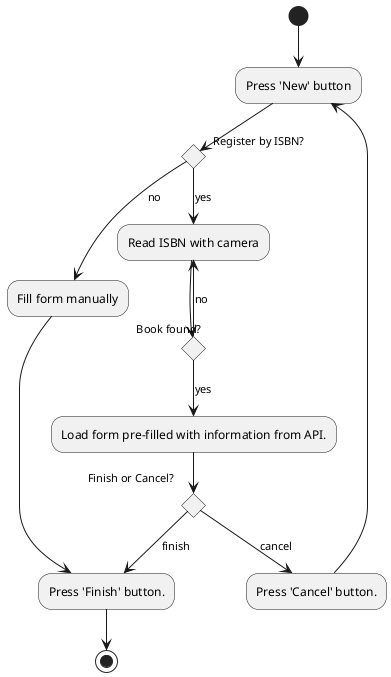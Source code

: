 
@startuml Sequence Register

(*) --> "Press 'New' button" as A1
if "Register by ISBN?" then
    --> [yes] "Read ISBN with camera" as A2

    if "Book found?" then
        --> [yes] "Load form pre-filled with information from API."

        if "Finish or Cancel?" then
            --> [finish] "Press 'Finish' button." as A4
            --> (*)
        else
            --> [cancel] "Press 'Cancel' button." as A5
            --> A1
        endif

    else
        --> [no] A2
    endif

else 
    --> [no] "Fill form manually" as A3
    --> A4
endif

@enduml

